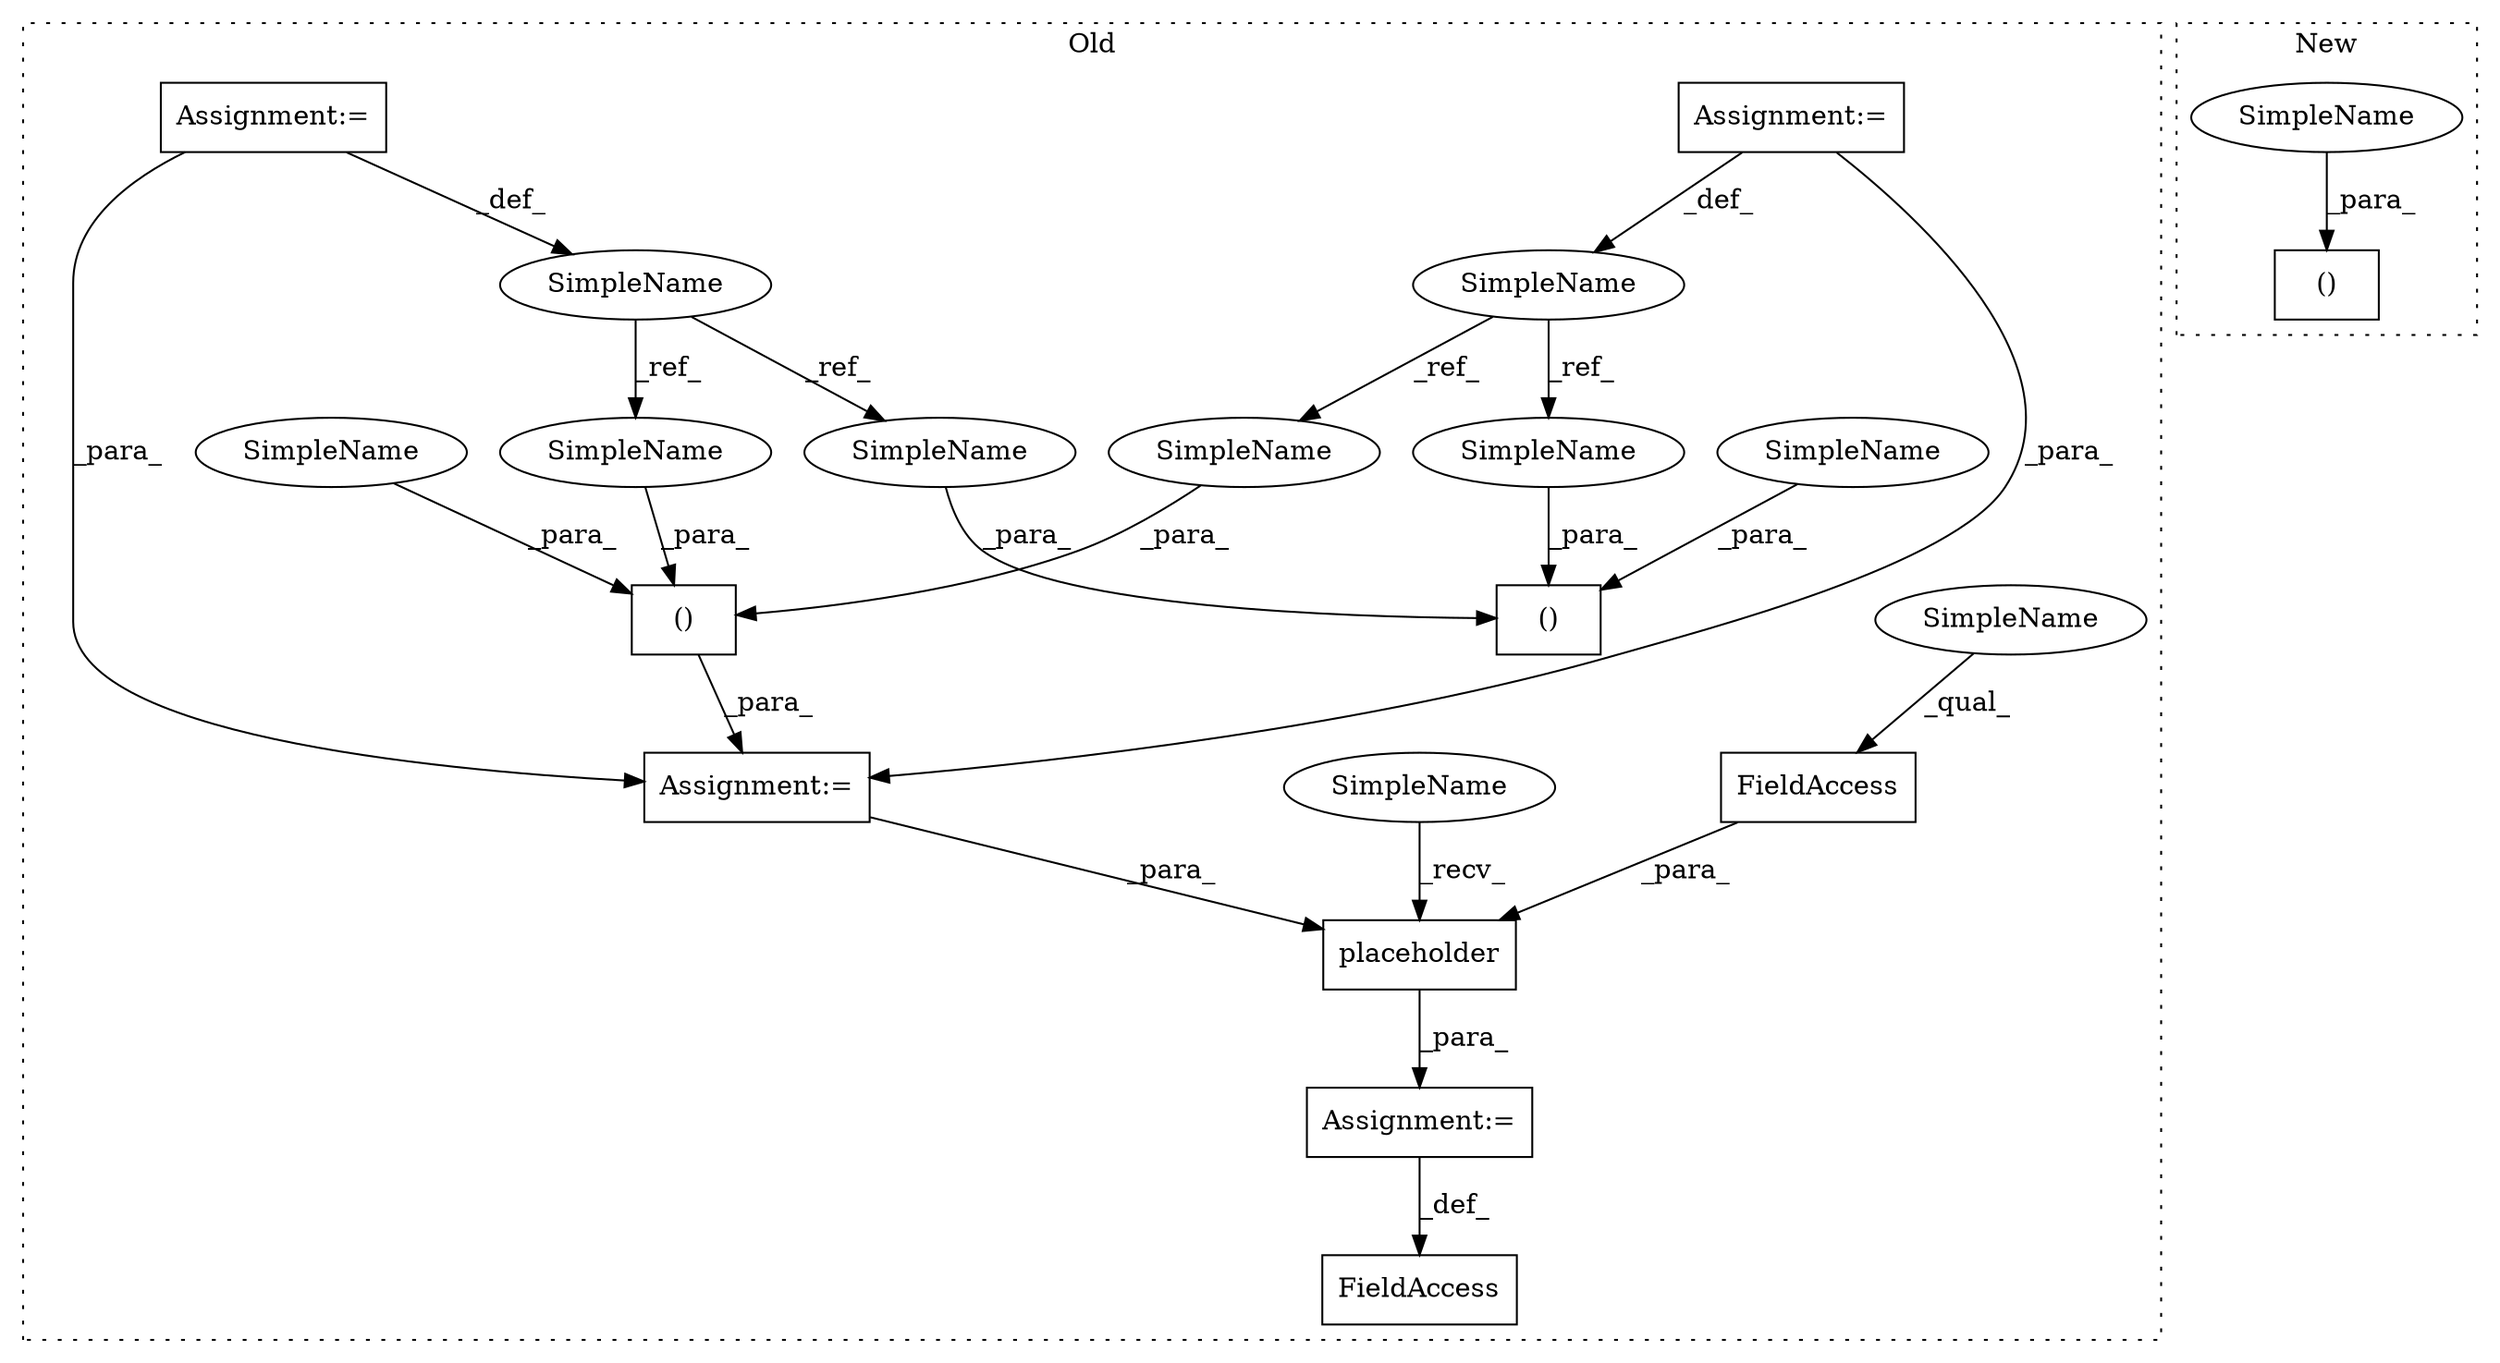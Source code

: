 digraph G {
subgraph cluster0 {
1 [label="placeholder" a="32" s="3372,3409" l="12,1" shape="box"];
3 [label="FieldAccess" a="22" s="3384" l="16" shape="box"];
4 [label="Assignment:=" a="7" s="3360" l="1" shape="box"];
5 [label="FieldAccess" a="22" s="4462" l="6" shape="box"];
6 [label="()" a="106" s="3262" l="51" shape="box"];
7 [label="Assignment:=" a="7" s="3256" l="6" shape="box"];
8 [label="SimpleName" a="42" s="3129" l="2" shape="ellipse"];
9 [label="()" a="106" s="3194" l="32" shape="box"];
10 [label="SimpleName" a="42" s="3092" l="2" shape="ellipse"];
11 [label="Assignment:=" a="7" s="3129" l="2" shape="box"];
12 [label="Assignment:=" a="7" s="3092" l="2" shape="box"];
13 [label="SimpleName" a="42" s="3384" l="10" shape="ellipse"];
14 [label="SimpleName" a="42" s="3361" l="10" shape="ellipse"];
15 [label="SimpleName" a="42" s="3296" l="2" shape="ellipse"];
16 [label="SimpleName" a="42" s="3209" l="2" shape="ellipse"];
17 [label="SimpleName" a="42" s="3311" l="2" shape="ellipse"];
18 [label="SimpleName" a="42" s="3224" l="2" shape="ellipse"];
19 [label="SimpleName" a="42" s="3194" l="2" shape="ellipse"];
20 [label="SimpleName" a="42" s="3281" l="2" shape="ellipse"];
label = "Old";
style="dotted";
}
subgraph cluster1 {
2 [label="()" a="106" s="3036" l="25" shape="box"];
21 [label="SimpleName" a="42" s="3050" l="11" shape="ellipse"];
label = "New";
style="dotted";
}
1 -> 4 [label="_para_"];
3 -> 1 [label="_para_"];
4 -> 5 [label="_def_"];
6 -> 7 [label="_para_"];
7 -> 1 [label="_para_"];
8 -> 20 [label="_ref_"];
8 -> 19 [label="_ref_"];
10 -> 18 [label="_ref_"];
10 -> 17 [label="_ref_"];
11 -> 7 [label="_para_"];
11 -> 8 [label="_def_"];
12 -> 7 [label="_para_"];
12 -> 10 [label="_def_"];
13 -> 3 [label="_qual_"];
14 -> 1 [label="_recv_"];
15 -> 6 [label="_para_"];
16 -> 9 [label="_para_"];
17 -> 6 [label="_para_"];
18 -> 9 [label="_para_"];
19 -> 9 [label="_para_"];
20 -> 6 [label="_para_"];
21 -> 2 [label="_para_"];
}